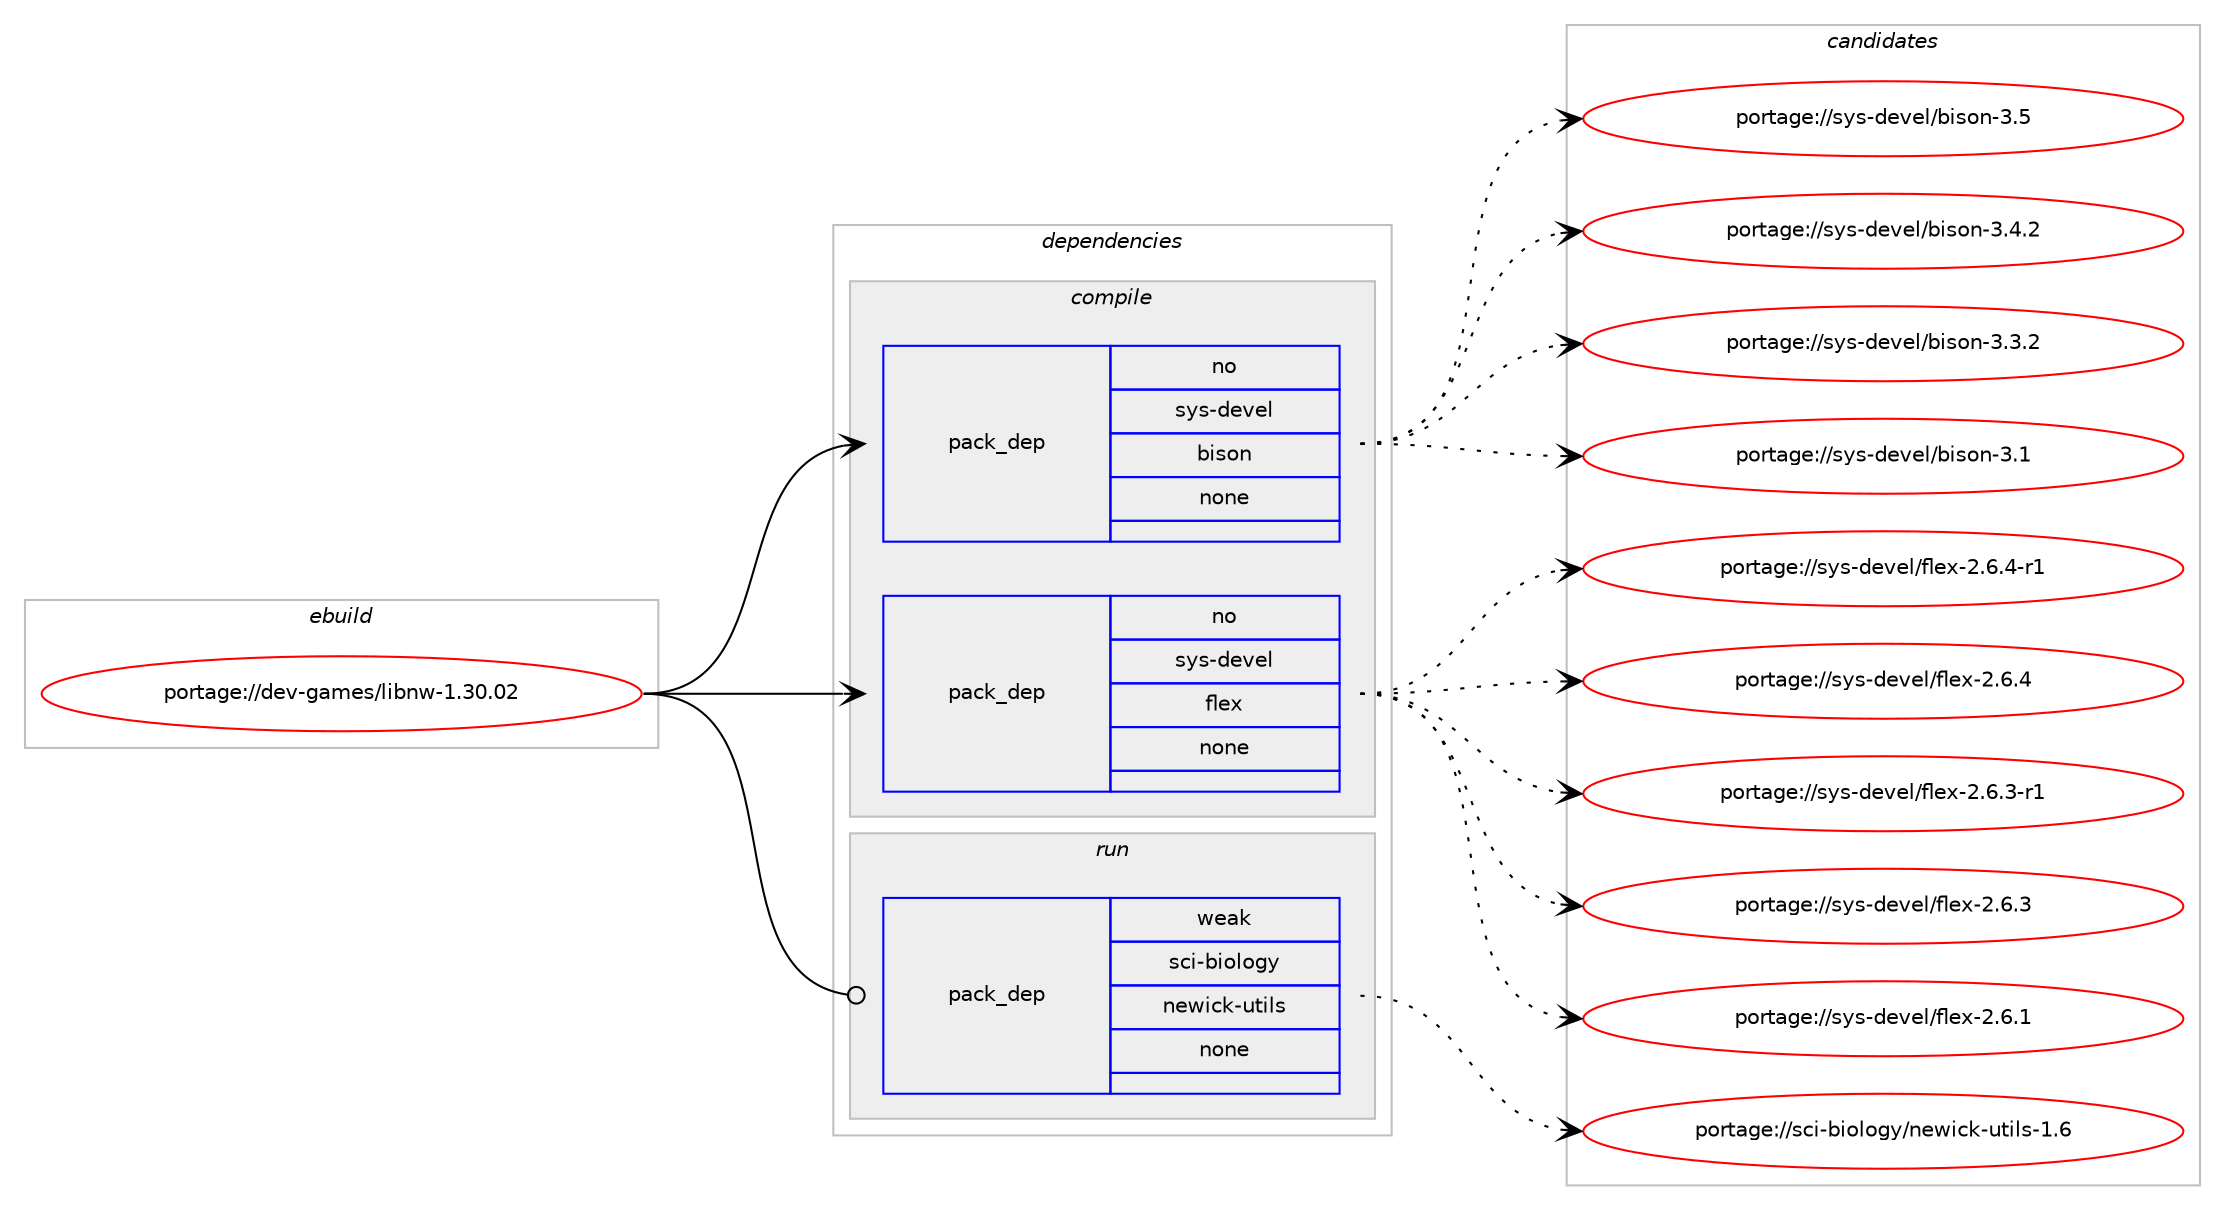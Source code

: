 digraph prolog {

# *************
# Graph options
# *************

newrank=true;
concentrate=true;
compound=true;
graph [rankdir=LR,fontname=Helvetica,fontsize=10,ranksep=1.5];#, ranksep=2.5, nodesep=0.2];
edge  [arrowhead=vee];
node  [fontname=Helvetica,fontsize=10];

# **********
# The ebuild
# **********

subgraph cluster_leftcol {
color=gray;
rank=same;
label=<<i>ebuild</i>>;
id [label="portage://dev-games/libnw-1.30.02", color=red, width=4, href="../dev-games/libnw-1.30.02.svg"];
}

# ****************
# The dependencies
# ****************

subgraph cluster_midcol {
color=gray;
label=<<i>dependencies</i>>;
subgraph cluster_compile {
fillcolor="#eeeeee";
style=filled;
label=<<i>compile</i>>;
subgraph pack431649 {
dependency574290 [label=<<TABLE BORDER="0" CELLBORDER="1" CELLSPACING="0" CELLPADDING="4" WIDTH="220"><TR><TD ROWSPAN="6" CELLPADDING="30">pack_dep</TD></TR><TR><TD WIDTH="110">no</TD></TR><TR><TD>sys-devel</TD></TR><TR><TD>bison</TD></TR><TR><TD>none</TD></TR><TR><TD></TD></TR></TABLE>>, shape=none, color=blue];
}
id:e -> dependency574290:w [weight=20,style="solid",arrowhead="vee"];
subgraph pack431650 {
dependency574291 [label=<<TABLE BORDER="0" CELLBORDER="1" CELLSPACING="0" CELLPADDING="4" WIDTH="220"><TR><TD ROWSPAN="6" CELLPADDING="30">pack_dep</TD></TR><TR><TD WIDTH="110">no</TD></TR><TR><TD>sys-devel</TD></TR><TR><TD>flex</TD></TR><TR><TD>none</TD></TR><TR><TD></TD></TR></TABLE>>, shape=none, color=blue];
}
id:e -> dependency574291:w [weight=20,style="solid",arrowhead="vee"];
}
subgraph cluster_compileandrun {
fillcolor="#eeeeee";
style=filled;
label=<<i>compile and run</i>>;
}
subgraph cluster_run {
fillcolor="#eeeeee";
style=filled;
label=<<i>run</i>>;
subgraph pack431651 {
dependency574292 [label=<<TABLE BORDER="0" CELLBORDER="1" CELLSPACING="0" CELLPADDING="4" WIDTH="220"><TR><TD ROWSPAN="6" CELLPADDING="30">pack_dep</TD></TR><TR><TD WIDTH="110">weak</TD></TR><TR><TD>sci-biology</TD></TR><TR><TD>newick-utils</TD></TR><TR><TD>none</TD></TR><TR><TD></TD></TR></TABLE>>, shape=none, color=blue];
}
id:e -> dependency574292:w [weight=20,style="solid",arrowhead="odot"];
}
}

# **************
# The candidates
# **************

subgraph cluster_choices {
rank=same;
color=gray;
label=<<i>candidates</i>>;

subgraph choice431649 {
color=black;
nodesep=1;
choice11512111545100101118101108479810511511111045514653 [label="portage://sys-devel/bison-3.5", color=red, width=4,href="../sys-devel/bison-3.5.svg"];
choice115121115451001011181011084798105115111110455146524650 [label="portage://sys-devel/bison-3.4.2", color=red, width=4,href="../sys-devel/bison-3.4.2.svg"];
choice115121115451001011181011084798105115111110455146514650 [label="portage://sys-devel/bison-3.3.2", color=red, width=4,href="../sys-devel/bison-3.3.2.svg"];
choice11512111545100101118101108479810511511111045514649 [label="portage://sys-devel/bison-3.1", color=red, width=4,href="../sys-devel/bison-3.1.svg"];
dependency574290:e -> choice11512111545100101118101108479810511511111045514653:w [style=dotted,weight="100"];
dependency574290:e -> choice115121115451001011181011084798105115111110455146524650:w [style=dotted,weight="100"];
dependency574290:e -> choice115121115451001011181011084798105115111110455146514650:w [style=dotted,weight="100"];
dependency574290:e -> choice11512111545100101118101108479810511511111045514649:w [style=dotted,weight="100"];
}
subgraph choice431650 {
color=black;
nodesep=1;
choice11512111545100101118101108471021081011204550465446524511449 [label="portage://sys-devel/flex-2.6.4-r1", color=red, width=4,href="../sys-devel/flex-2.6.4-r1.svg"];
choice1151211154510010111810110847102108101120455046544652 [label="portage://sys-devel/flex-2.6.4", color=red, width=4,href="../sys-devel/flex-2.6.4.svg"];
choice11512111545100101118101108471021081011204550465446514511449 [label="portage://sys-devel/flex-2.6.3-r1", color=red, width=4,href="../sys-devel/flex-2.6.3-r1.svg"];
choice1151211154510010111810110847102108101120455046544651 [label="portage://sys-devel/flex-2.6.3", color=red, width=4,href="../sys-devel/flex-2.6.3.svg"];
choice1151211154510010111810110847102108101120455046544649 [label="portage://sys-devel/flex-2.6.1", color=red, width=4,href="../sys-devel/flex-2.6.1.svg"];
dependency574291:e -> choice11512111545100101118101108471021081011204550465446524511449:w [style=dotted,weight="100"];
dependency574291:e -> choice1151211154510010111810110847102108101120455046544652:w [style=dotted,weight="100"];
dependency574291:e -> choice11512111545100101118101108471021081011204550465446514511449:w [style=dotted,weight="100"];
dependency574291:e -> choice1151211154510010111810110847102108101120455046544651:w [style=dotted,weight="100"];
dependency574291:e -> choice1151211154510010111810110847102108101120455046544649:w [style=dotted,weight="100"];
}
subgraph choice431651 {
color=black;
nodesep=1;
choice11599105459810511110811110312147110101119105991074511711610510811545494654 [label="portage://sci-biology/newick-utils-1.6", color=red, width=4,href="../sci-biology/newick-utils-1.6.svg"];
dependency574292:e -> choice11599105459810511110811110312147110101119105991074511711610510811545494654:w [style=dotted,weight="100"];
}
}

}
